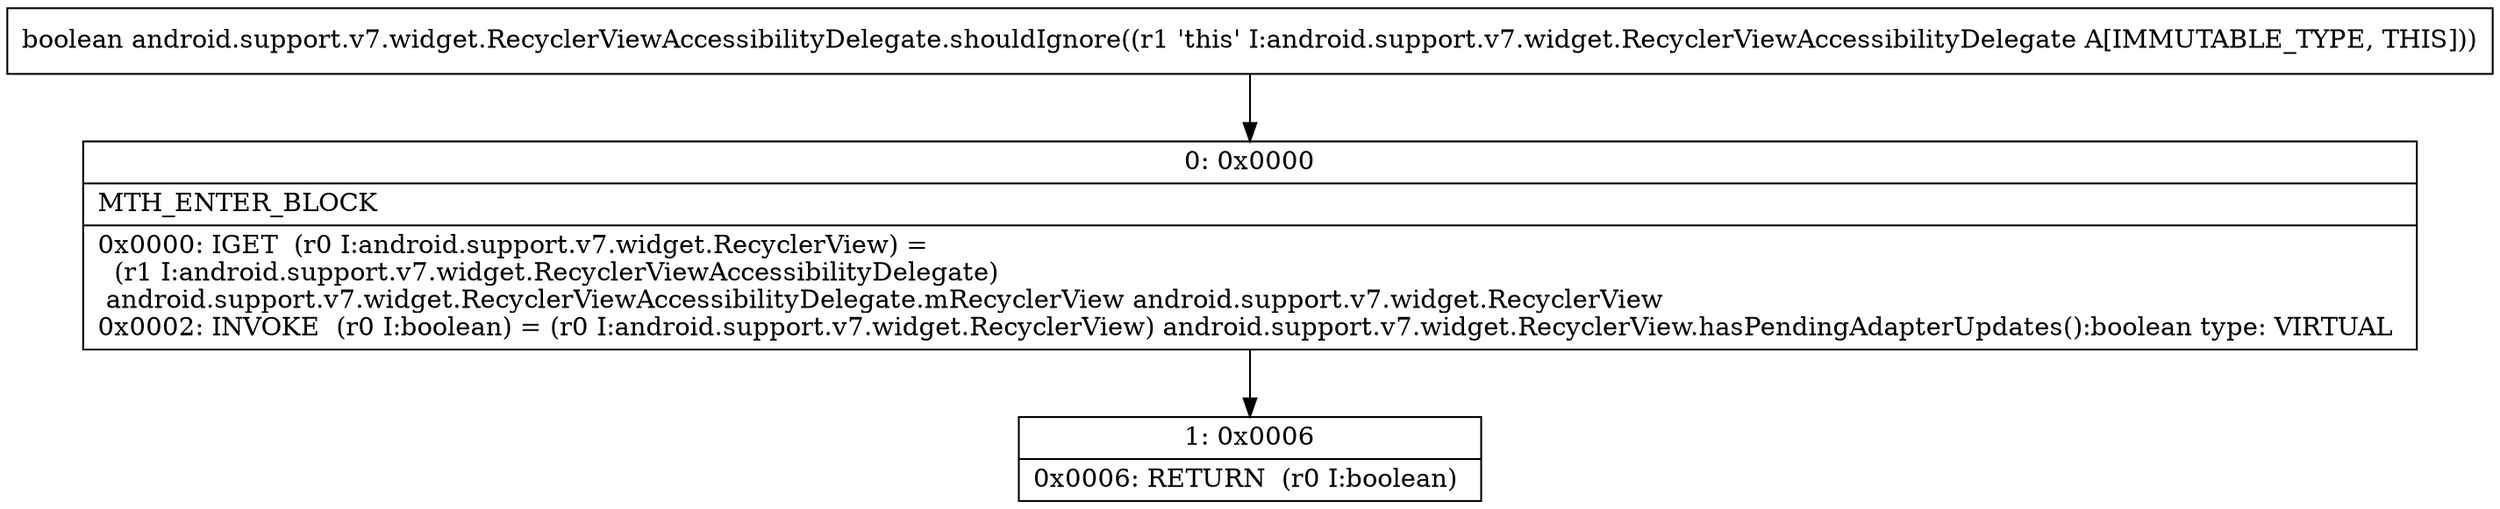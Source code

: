 digraph "CFG forandroid.support.v7.widget.RecyclerViewAccessibilityDelegate.shouldIgnore()Z" {
Node_0 [shape=record,label="{0\:\ 0x0000|MTH_ENTER_BLOCK\l|0x0000: IGET  (r0 I:android.support.v7.widget.RecyclerView) = \l  (r1 I:android.support.v7.widget.RecyclerViewAccessibilityDelegate)\l android.support.v7.widget.RecyclerViewAccessibilityDelegate.mRecyclerView android.support.v7.widget.RecyclerView \l0x0002: INVOKE  (r0 I:boolean) = (r0 I:android.support.v7.widget.RecyclerView) android.support.v7.widget.RecyclerView.hasPendingAdapterUpdates():boolean type: VIRTUAL \l}"];
Node_1 [shape=record,label="{1\:\ 0x0006|0x0006: RETURN  (r0 I:boolean) \l}"];
MethodNode[shape=record,label="{boolean android.support.v7.widget.RecyclerViewAccessibilityDelegate.shouldIgnore((r1 'this' I:android.support.v7.widget.RecyclerViewAccessibilityDelegate A[IMMUTABLE_TYPE, THIS])) }"];
MethodNode -> Node_0;
Node_0 -> Node_1;
}

